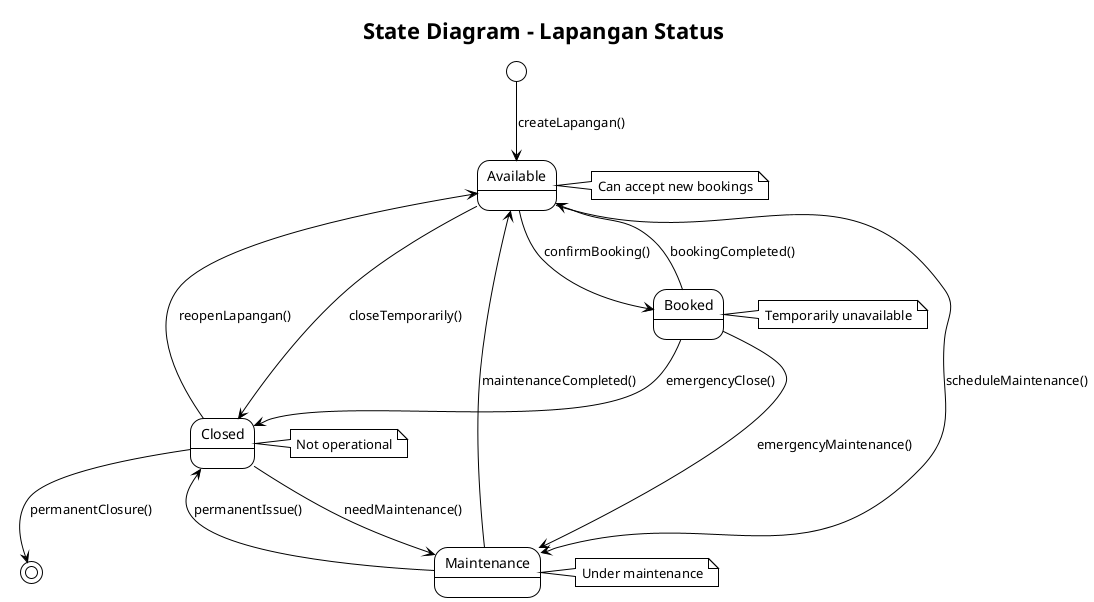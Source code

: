 @startuml
!theme plain
title State Diagram - Lapangan Status

[*] --> Available : createLapangan()

Available --> Booked : confirmBooking()
Available --> Maintenance : scheduleMaintenance()
Available --> Closed : closeTemporarily()

Booked --> Available : bookingCompleted()
Booked --> Maintenance : emergencyMaintenance()
Booked --> Closed : emergencyClose()

Maintenance --> Available : maintenanceCompleted()
Maintenance --> Closed : permanentIssue()

Closed --> Available : reopenLapangan()
Closed --> Maintenance : needMaintenance()
Closed --> [*] : permanentClosure()

note right of Available : Can accept new bookings
note right of Booked : Temporarily unavailable
note right of Maintenance : Under maintenance
note right of Closed : Not operational

@enduml
